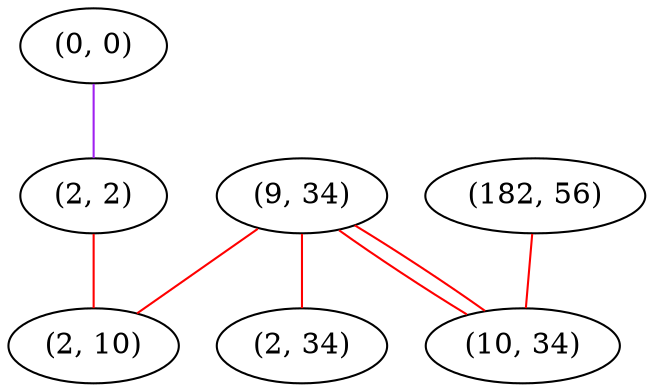graph "" {
"(0, 0)";
"(182, 56)";
"(9, 34)";
"(2, 2)";
"(2, 10)";
"(2, 34)";
"(10, 34)";
"(0, 0)" -- "(2, 2)"  [color=purple, key=0, weight=4];
"(182, 56)" -- "(10, 34)"  [color=red, key=0, weight=1];
"(9, 34)" -- "(2, 34)"  [color=red, key=0, weight=1];
"(9, 34)" -- "(10, 34)"  [color=red, key=0, weight=1];
"(9, 34)" -- "(10, 34)"  [color=red, key=1, weight=1];
"(9, 34)" -- "(2, 10)"  [color=red, key=0, weight=1];
"(2, 2)" -- "(2, 10)"  [color=red, key=0, weight=1];
}
